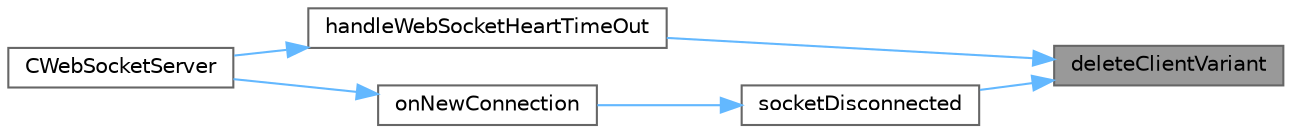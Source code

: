 digraph "deleteClientVariant"
{
 // LATEX_PDF_SIZE
  bgcolor="transparent";
  edge [fontname=Helvetica,fontsize=10,labelfontname=Helvetica,labelfontsize=10];
  node [fontname=Helvetica,fontsize=10,shape=box,height=0.2,width=0.4];
  rankdir="RL";
  Node1 [id="Node000001",label="deleteClientVariant",height=0.2,width=0.4,color="gray40", fillcolor="grey60", style="filled", fontcolor="black",tooltip="清除指定客户端的管理数据"];
  Node1 -> Node2 [id="edge1_Node000001_Node000002",dir="back",color="steelblue1",style="solid",tooltip=" "];
  Node2 [id="Node000002",label="handleWebSocketHeartTimeOut",height=0.2,width=0.4,color="grey40", fillcolor="white", style="filled",URL="$class_c_web_socket_server.html#a5023b21dbe54ec5cc49a649e50e313c8",tooltip="心跳处理"];
  Node2 -> Node3 [id="edge2_Node000002_Node000003",dir="back",color="steelblue1",style="solid",tooltip=" "];
  Node3 [id="Node000003",label="CWebSocketServer",height=0.2,width=0.4,color="grey40", fillcolor="white", style="filled",URL="$class_c_web_socket_server.html#a1b8dbffb4778552f357463225f12a918",tooltip=" "];
  Node1 -> Node4 [id="edge3_Node000001_Node000004",dir="back",color="steelblue1",style="solid",tooltip=" "];
  Node4 [id="Node000004",label="socketDisconnected",height=0.2,width=0.4,color="grey40", fillcolor="white", style="filled",URL="$class_c_web_socket_server.html#a270b32a7b4f3d08e655807d4101acbd7",tooltip="一个客户端断开连接"];
  Node4 -> Node5 [id="edge4_Node000004_Node000005",dir="back",color="steelblue1",style="solid",tooltip=" "];
  Node5 [id="Node000005",label="onNewConnection",height=0.2,width=0.4,color="grey40", fillcolor="white", style="filled",URL="$class_c_web_socket_server.html#ac483b966f5e7e55da415fb1ec8a7fdfa",tooltip="一个新的连接到达"];
  Node5 -> Node3 [id="edge5_Node000005_Node000003",dir="back",color="steelblue1",style="solid",tooltip=" "];
}
